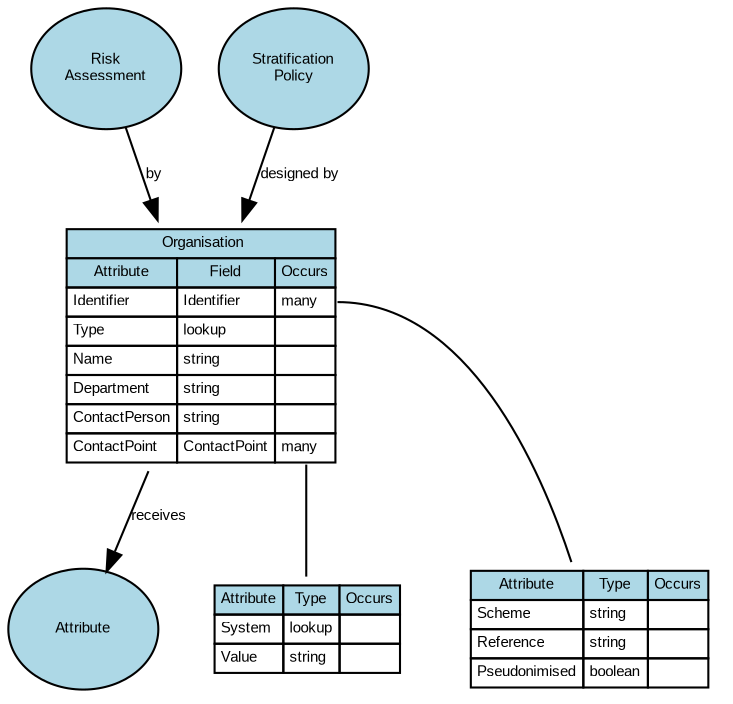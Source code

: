 digraph {
	graph [overlap=false splines=true]
	node [black=black color=black fillcolor=lightblue fontname=Arial fontsize=7]
	edge [fontname=Arial fontsize=7 labelfontname=Arial labelfontsize=7 len=3.0]
	table_port27 [label=<<table border='0' cellborder='1' cellspacing='0'><tr><td bgcolor='lightblue'>Attribute</td><td bgcolor='lightblue'>Type</td><td bgcolor='lightblue'>Occurs</td></tr><tr><td align='left' balign='left' valign='top'>Scheme</td><td align='left' balign='left' valign='top'>string</td><td align='left' balign='left' valign='top'></td></tr><tr><td align='left' balign='left' valign='top'>Reference</td><td align='left' balign='left' valign='top'>string</td><td align='left' balign='left' valign='top'></td></tr><tr><td align='left' balign='left' valign='top'>Pseudonimised</td><td align='left' balign='left' valign='top'>boolean</td><td align='left' balign='left' valign='top'></td></tr></table>> shape=plaintext]
	Organisation:27 -> table_port27 [dir=none]
	table_port28 [label=<<table border='0' cellborder='1' cellspacing='0'><tr><td bgcolor='lightblue'>Attribute</td><td bgcolor='lightblue'>Type</td><td bgcolor='lightblue'>Occurs</td></tr><tr><td align='left' balign='left' valign='top'>System</td><td align='left' balign='left' valign='top'>lookup</td><td align='left' balign='left' valign='top'></td></tr><tr><td align='left' balign='left' valign='top'>Value</td><td align='left' balign='left' valign='top'>string</td><td align='left' balign='left' valign='top'></td></tr></table>> shape=plaintext]
	Organisation:28 -> table_port28 [dir=none]
	Organisation [label=<<table border='0' cellborder='1' cellspacing='0'><tr><td colspan='3' bgcolor='lightblue'> Organisation</td></tr><tr><td bgcolor='lightblue'>Attribute</td><td bgcolor='lightblue'>Field</td><td bgcolor='lightblue'>Occurs</td></tr><tr><td align='left' balign='left' valign='top'>Identifier</td><td align='left' balign='left' valign='top'>Identifier</td><td align='left' balign='left' valign='top' port='27'>many</td></tr><tr><td align='left' balign='left' valign='top'>Type</td><td align='left' balign='left' valign='top'>lookup</td><td align='left' balign='left' valign='top'></td></tr><tr><td align='left' balign='left' valign='top'>Name</td><td align='left' balign='left' valign='top'>string</td><td align='left' balign='left' valign='top'></td></tr><tr><td align='left' balign='left' valign='top'>Department</td><td align='left' balign='left' valign='top'>string</td><td align='left' balign='left' valign='top'></td></tr><tr><td align='left' balign='left' valign='top'>ContactPerson</td><td align='left' balign='left' valign='top'>string</td><td align='left' balign='left' valign='top'></td></tr><tr><td align='left' balign='left' valign='top'>ContactPoint</td><td align='left' balign='left' valign='top'>ContactPoint</td><td align='left' balign='left' valign='top' port='28'>many</td></tr></table>> URL="#Organisation" shape=plaintext]
	Concept_Attribute [label=Attribute URL="#LeadOrganisation" fixedsize=true height=0.8 style=filled width=1.0]
	Organisation -> Concept_Attribute [label=receives]
	"ConceptOf_Risk\nAssessment" [label="Risk\nAssessment" URL="#LeadOrganisation" fixedsize=true height=0.8 style=filled width=1.0]
	"ConceptOf_Risk\nAssessment" -> Organisation [label=by]
	"ConceptOf_Stratification\nPolicy" [label="Stratification\nPolicy" URL="#LeadOrganisation" fixedsize=true height=0.8 style=filled width=1.0]
	"ConceptOf_Stratification\nPolicy" -> Organisation [label="designed by"]
}
